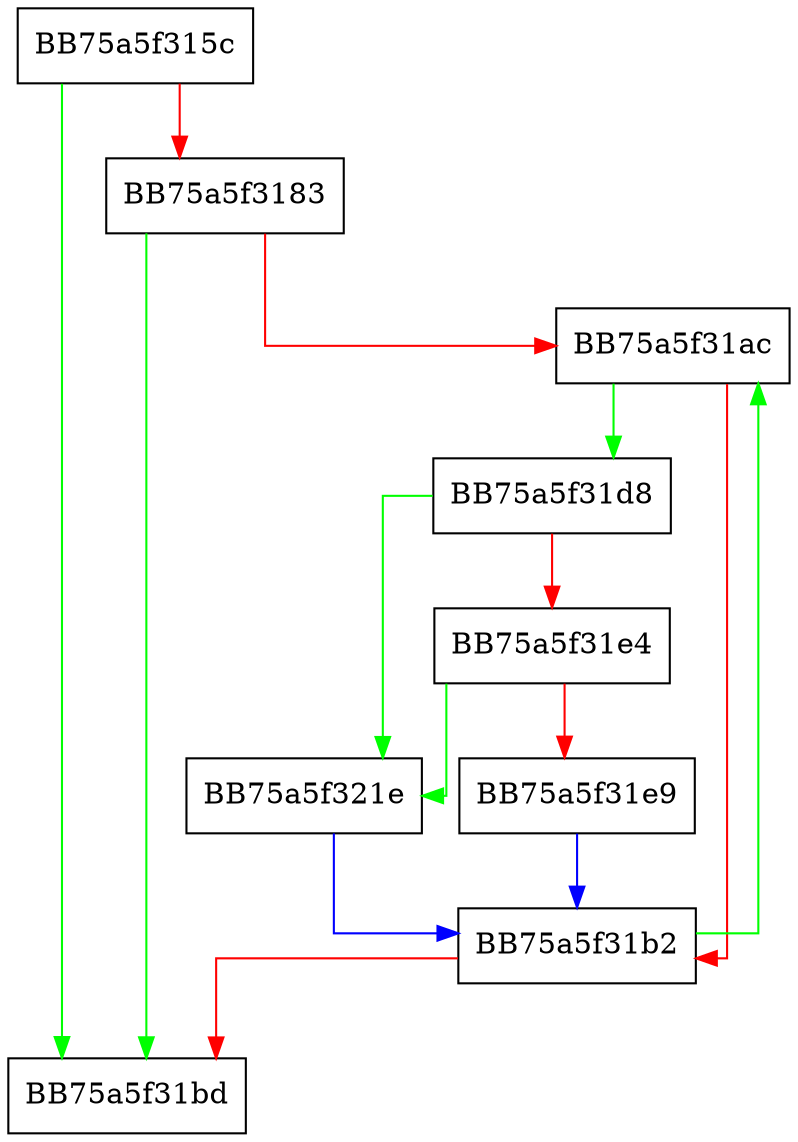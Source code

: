 digraph resetAccumulator {
  node [shape="box"];
  graph [splines=ortho];
  BB75a5f315c -> BB75a5f31bd [color="green"];
  BB75a5f315c -> BB75a5f3183 [color="red"];
  BB75a5f3183 -> BB75a5f31bd [color="green"];
  BB75a5f3183 -> BB75a5f31ac [color="red"];
  BB75a5f31ac -> BB75a5f31d8 [color="green"];
  BB75a5f31ac -> BB75a5f31b2 [color="red"];
  BB75a5f31b2 -> BB75a5f31ac [color="green"];
  BB75a5f31b2 -> BB75a5f31bd [color="red"];
  BB75a5f31d8 -> BB75a5f321e [color="green"];
  BB75a5f31d8 -> BB75a5f31e4 [color="red"];
  BB75a5f31e4 -> BB75a5f321e [color="green"];
  BB75a5f31e4 -> BB75a5f31e9 [color="red"];
  BB75a5f31e9 -> BB75a5f31b2 [color="blue"];
  BB75a5f321e -> BB75a5f31b2 [color="blue"];
}